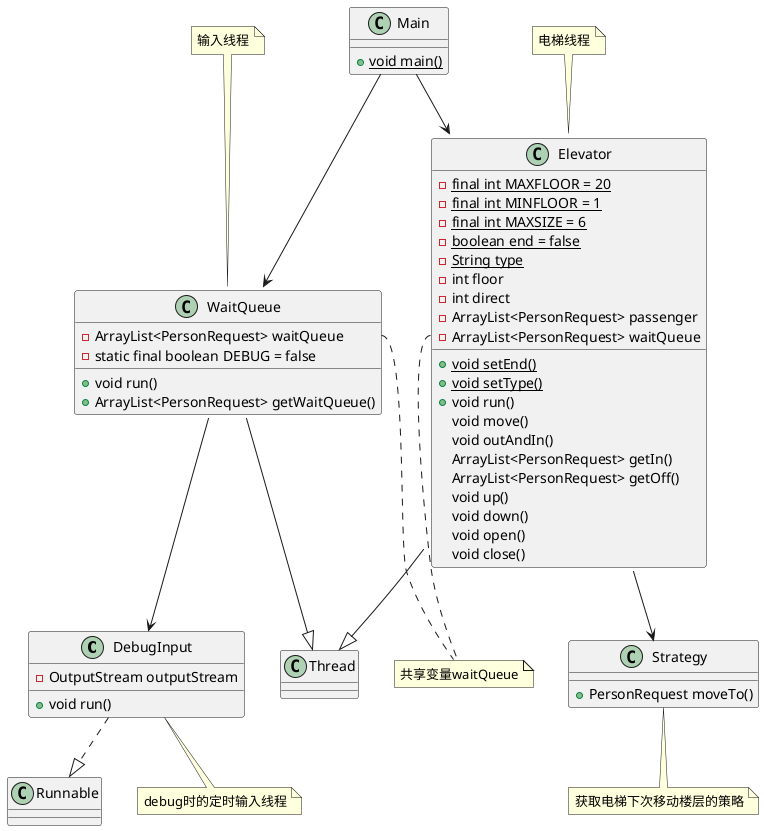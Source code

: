 @startuml
'https://plantuml.com/class-diagram

class DebugInput
note bottom of DebugInput : debug时的定时输入线程
class Elevator
note top of Elevator : 电梯线程
class Main
class Strategy
note bottom of Strategy : 获取电梯下次移动楼层的策略
class WaitQueue
note top of WaitQueue : 输入线程
DebugInput .down.|> Runnable
Elevator --|> Thread
WaitQueue --|> Thread
Main -down-> WaitQueue
Main -down-> Elevator
WaitQueue -down-> DebugInput
Elevator -down-> Strategy
note "共享变量waitQueue" as N1
Elevator::waitQueue .. N1
WaitQueue::waitQueue .. N1
class DebugInput {
    -OutputStream outputStream
    +void run()
}
class Elevator {
    -{static} final int MAXFLOOR = 20
    -{static} final int MINFLOOR = 1
    -{static} final int MAXSIZE = 6
    -{static} boolean end = false
    -{static} String type
    -int floor
    -int direct
    -ArrayList<PersonRequest> passenger
    -ArrayList<PersonRequest> waitQueue
    +{static} void setEnd()
    +{static} void setType()
    +void run()
    void move()
    void outAndIn()
    ArrayList<PersonRequest> getIn()
    ArrayList<PersonRequest> getOff()
    void up()
    void down()
    void open()
    void close()
}
class Main {
    +{static} void main()
}
class Strategy {
    +PersonRequest moveTo()
}
class WaitQueue {
    -ArrayList<PersonRequest> waitQueue
    -static final boolean DEBUG = false
    +void run()
    +ArrayList<PersonRequest> getWaitQueue()

}
@enduml